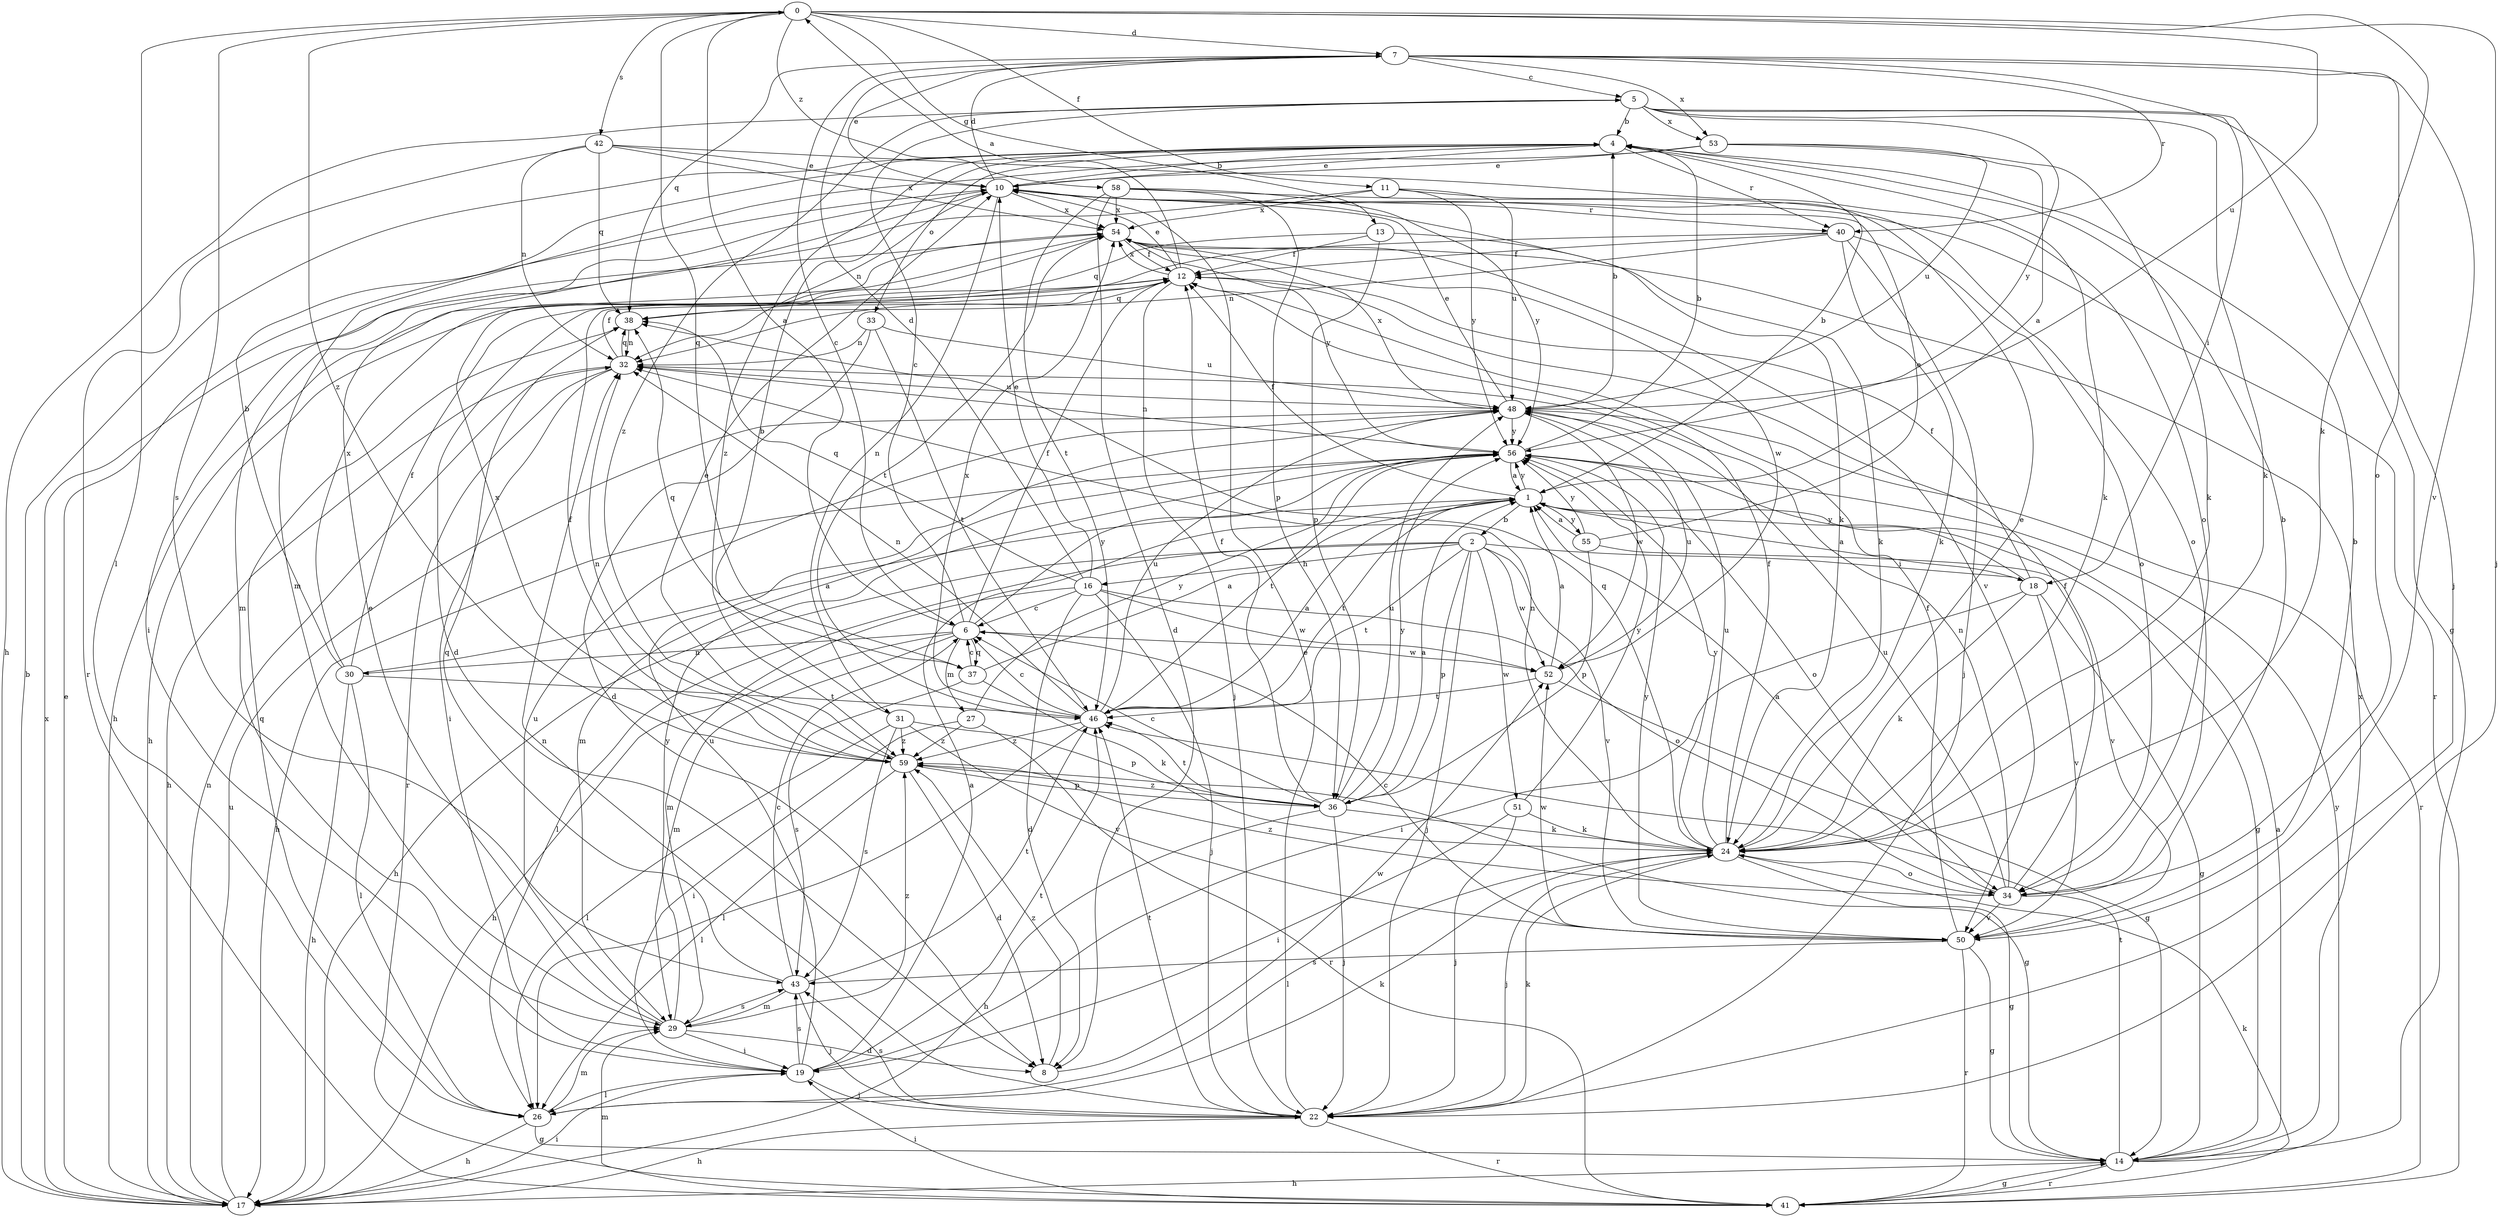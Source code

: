 strict digraph  {
0;
1;
2;
4;
5;
6;
7;
8;
10;
11;
12;
13;
14;
16;
17;
18;
19;
22;
24;
26;
27;
29;
30;
31;
32;
33;
34;
36;
37;
38;
40;
41;
42;
43;
46;
48;
50;
51;
52;
53;
54;
55;
56;
58;
59;
0 -> 7  [label=d];
0 -> 11  [label=f];
0 -> 13  [label=g];
0 -> 22  [label=j];
0 -> 24  [label=k];
0 -> 26  [label=l];
0 -> 37  [label=q];
0 -> 42  [label=s];
0 -> 43  [label=s];
0 -> 48  [label=u];
0 -> 58  [label=z];
0 -> 59  [label=z];
1 -> 2  [label=b];
1 -> 4  [label=b];
1 -> 12  [label=f];
1 -> 14  [label=g];
1 -> 46  [label=t];
1 -> 55  [label=y];
1 -> 56  [label=y];
2 -> 16  [label=h];
2 -> 17  [label=h];
2 -> 18  [label=i];
2 -> 22  [label=j];
2 -> 26  [label=l];
2 -> 36  [label=p];
2 -> 46  [label=t];
2 -> 50  [label=v];
2 -> 51  [label=w];
2 -> 52  [label=w];
4 -> 10  [label=e];
4 -> 24  [label=k];
4 -> 33  [label=o];
4 -> 40  [label=r];
4 -> 59  [label=z];
5 -> 4  [label=b];
5 -> 14  [label=g];
5 -> 17  [label=h];
5 -> 18  [label=i];
5 -> 24  [label=k];
5 -> 53  [label=x];
5 -> 56  [label=y];
5 -> 59  [label=z];
6 -> 0  [label=a];
6 -> 5  [label=c];
6 -> 12  [label=f];
6 -> 17  [label=h];
6 -> 27  [label=m];
6 -> 29  [label=m];
6 -> 30  [label=n];
6 -> 37  [label=q];
6 -> 52  [label=w];
6 -> 56  [label=y];
7 -> 5  [label=c];
7 -> 6  [label=c];
7 -> 10  [label=e];
7 -> 22  [label=j];
7 -> 34  [label=o];
7 -> 38  [label=q];
7 -> 40  [label=r];
7 -> 50  [label=v];
7 -> 53  [label=x];
8 -> 52  [label=w];
8 -> 59  [label=z];
10 -> 4  [label=b];
10 -> 7  [label=d];
10 -> 19  [label=i];
10 -> 24  [label=k];
10 -> 31  [label=n];
10 -> 32  [label=n];
10 -> 40  [label=r];
10 -> 54  [label=x];
11 -> 29  [label=m];
11 -> 34  [label=o];
11 -> 48  [label=u];
11 -> 54  [label=x];
11 -> 56  [label=y];
12 -> 0  [label=a];
12 -> 10  [label=e];
12 -> 17  [label=h];
12 -> 22  [label=j];
12 -> 38  [label=q];
12 -> 54  [label=x];
13 -> 12  [label=f];
13 -> 24  [label=k];
13 -> 36  [label=p];
13 -> 38  [label=q];
14 -> 1  [label=a];
14 -> 17  [label=h];
14 -> 41  [label=r];
14 -> 46  [label=t];
14 -> 54  [label=x];
14 -> 56  [label=y];
16 -> 6  [label=c];
16 -> 7  [label=d];
16 -> 8  [label=d];
16 -> 10  [label=e];
16 -> 22  [label=j];
16 -> 29  [label=m];
16 -> 34  [label=o];
16 -> 38  [label=q];
16 -> 52  [label=w];
17 -> 4  [label=b];
17 -> 10  [label=e];
17 -> 19  [label=i];
17 -> 32  [label=n];
17 -> 48  [label=u];
17 -> 54  [label=x];
18 -> 1  [label=a];
18 -> 12  [label=f];
18 -> 14  [label=g];
18 -> 19  [label=i];
18 -> 24  [label=k];
18 -> 50  [label=v];
18 -> 56  [label=y];
19 -> 1  [label=a];
19 -> 22  [label=j];
19 -> 26  [label=l];
19 -> 43  [label=s];
19 -> 46  [label=t];
19 -> 48  [label=u];
22 -> 10  [label=e];
22 -> 17  [label=h];
22 -> 24  [label=k];
22 -> 32  [label=n];
22 -> 41  [label=r];
22 -> 43  [label=s];
22 -> 46  [label=t];
24 -> 10  [label=e];
24 -> 12  [label=f];
24 -> 14  [label=g];
24 -> 22  [label=j];
24 -> 26  [label=l];
24 -> 32  [label=n];
24 -> 34  [label=o];
24 -> 38  [label=q];
24 -> 48  [label=u];
24 -> 56  [label=y];
26 -> 14  [label=g];
26 -> 17  [label=h];
26 -> 24  [label=k];
26 -> 29  [label=m];
26 -> 38  [label=q];
27 -> 19  [label=i];
27 -> 41  [label=r];
27 -> 56  [label=y];
27 -> 59  [label=z];
29 -> 8  [label=d];
29 -> 10  [label=e];
29 -> 19  [label=i];
29 -> 43  [label=s];
29 -> 48  [label=u];
29 -> 56  [label=y];
29 -> 59  [label=z];
30 -> 1  [label=a];
30 -> 4  [label=b];
30 -> 12  [label=f];
30 -> 17  [label=h];
30 -> 26  [label=l];
30 -> 46  [label=t];
30 -> 54  [label=x];
31 -> 4  [label=b];
31 -> 26  [label=l];
31 -> 36  [label=p];
31 -> 43  [label=s];
31 -> 50  [label=v];
31 -> 59  [label=z];
32 -> 12  [label=f];
32 -> 17  [label=h];
32 -> 19  [label=i];
32 -> 38  [label=q];
32 -> 41  [label=r];
32 -> 48  [label=u];
33 -> 8  [label=d];
33 -> 32  [label=n];
33 -> 46  [label=t];
33 -> 48  [label=u];
34 -> 1  [label=a];
34 -> 4  [label=b];
34 -> 12  [label=f];
34 -> 32  [label=n];
34 -> 48  [label=u];
34 -> 50  [label=v];
34 -> 59  [label=z];
36 -> 1  [label=a];
36 -> 6  [label=c];
36 -> 12  [label=f];
36 -> 17  [label=h];
36 -> 22  [label=j];
36 -> 24  [label=k];
36 -> 46  [label=t];
36 -> 48  [label=u];
36 -> 56  [label=y];
36 -> 59  [label=z];
37 -> 1  [label=a];
37 -> 6  [label=c];
37 -> 24  [label=k];
37 -> 38  [label=q];
37 -> 43  [label=s];
38 -> 32  [label=n];
40 -> 8  [label=d];
40 -> 12  [label=f];
40 -> 22  [label=j];
40 -> 24  [label=k];
40 -> 32  [label=n];
40 -> 34  [label=o];
41 -> 14  [label=g];
41 -> 19  [label=i];
41 -> 24  [label=k];
41 -> 29  [label=m];
42 -> 10  [label=e];
42 -> 32  [label=n];
42 -> 34  [label=o];
42 -> 38  [label=q];
42 -> 41  [label=r];
42 -> 54  [label=x];
43 -> 6  [label=c];
43 -> 22  [label=j];
43 -> 29  [label=m];
43 -> 38  [label=q];
43 -> 46  [label=t];
46 -> 1  [label=a];
46 -> 6  [label=c];
46 -> 26  [label=l];
46 -> 32  [label=n];
46 -> 48  [label=u];
46 -> 54  [label=x];
46 -> 59  [label=z];
48 -> 4  [label=b];
48 -> 10  [label=e];
48 -> 41  [label=r];
48 -> 52  [label=w];
48 -> 54  [label=x];
48 -> 56  [label=y];
50 -> 4  [label=b];
50 -> 6  [label=c];
50 -> 12  [label=f];
50 -> 14  [label=g];
50 -> 41  [label=r];
50 -> 43  [label=s];
50 -> 52  [label=w];
50 -> 56  [label=y];
51 -> 19  [label=i];
51 -> 22  [label=j];
51 -> 24  [label=k];
51 -> 56  [label=y];
52 -> 1  [label=a];
52 -> 14  [label=g];
52 -> 46  [label=t];
52 -> 48  [label=u];
53 -> 1  [label=a];
53 -> 10  [label=e];
53 -> 24  [label=k];
53 -> 29  [label=m];
53 -> 48  [label=u];
54 -> 12  [label=f];
54 -> 17  [label=h];
54 -> 46  [label=t];
54 -> 50  [label=v];
54 -> 52  [label=w];
54 -> 56  [label=y];
55 -> 1  [label=a];
55 -> 10  [label=e];
55 -> 36  [label=p];
55 -> 50  [label=v];
55 -> 56  [label=y];
56 -> 1  [label=a];
56 -> 4  [label=b];
56 -> 17  [label=h];
56 -> 29  [label=m];
56 -> 32  [label=n];
56 -> 34  [label=o];
56 -> 46  [label=t];
58 -> 8  [label=d];
58 -> 36  [label=p];
58 -> 41  [label=r];
58 -> 46  [label=t];
58 -> 54  [label=x];
58 -> 56  [label=y];
59 -> 8  [label=d];
59 -> 10  [label=e];
59 -> 12  [label=f];
59 -> 14  [label=g];
59 -> 26  [label=l];
59 -> 32  [label=n];
59 -> 36  [label=p];
59 -> 54  [label=x];
}
